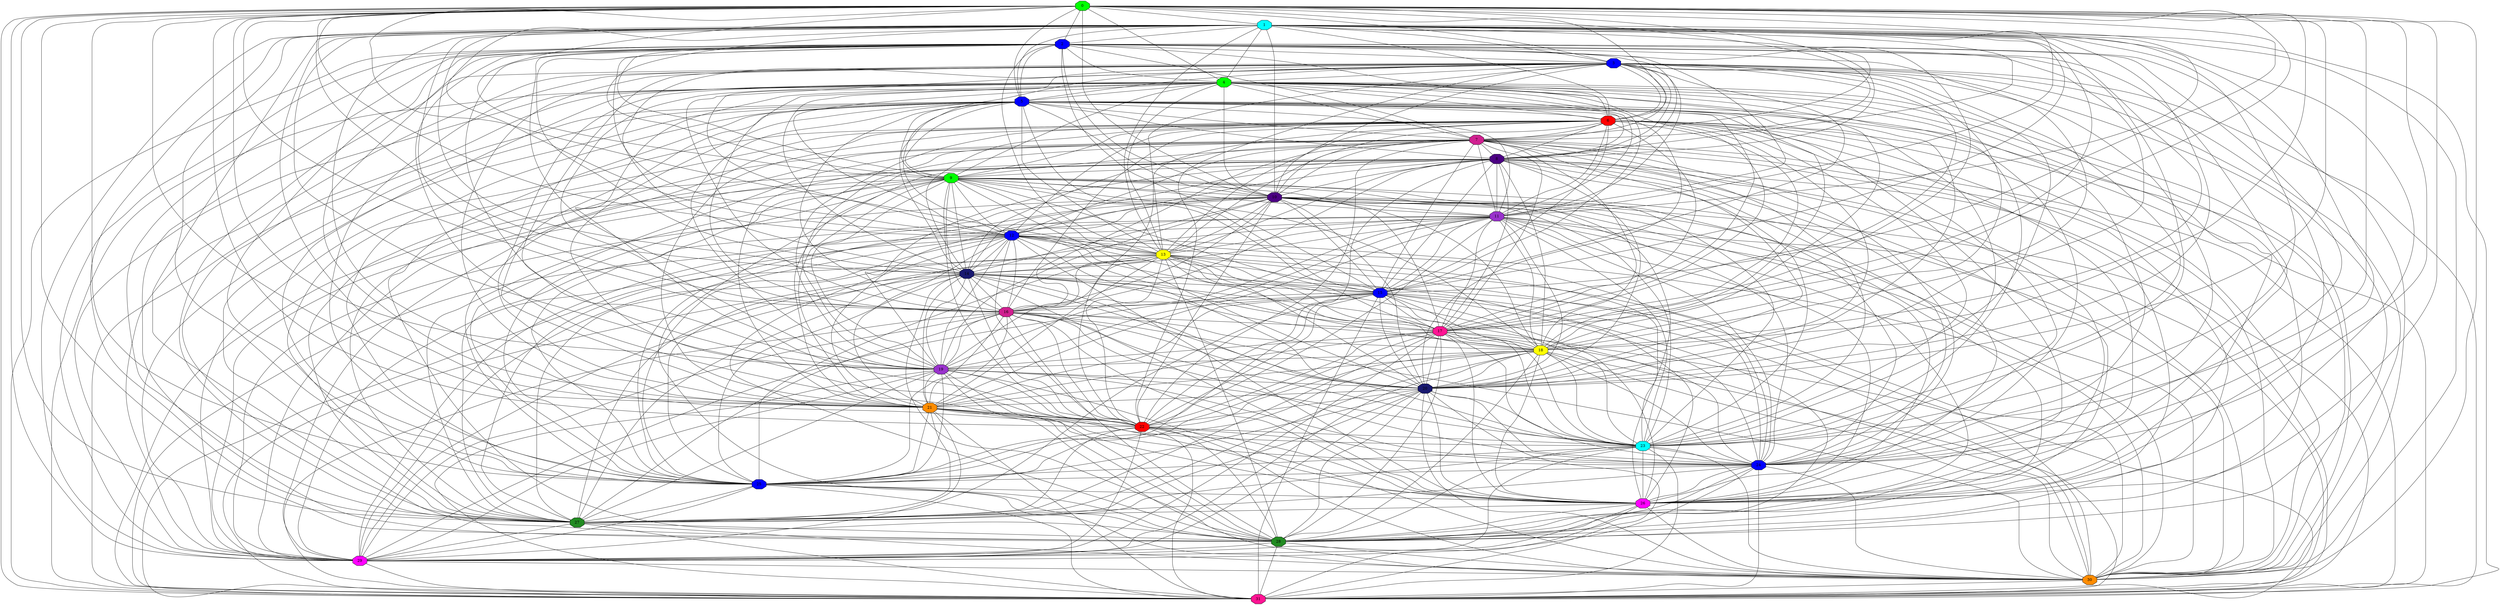 graph G {
  0[shape = octagon, style = filled , fillcolor = green ]
  1[shape = octagon, style = filled , fillcolor = cyan ]
  2[shape = octagon, style = filled , fillcolor = blue ]
  3[shape = octagon, style = filled , fillcolor = blue ]
  4[shape = octagon, style = filled , fillcolor = green ]
  5[shape = octagon, style = filled , fillcolor = blue ]
  6[shape = octagon, style = filled , fillcolor = red ]
  7[shape = octagon, style = filled , fillcolor = violetred ]
  8[shape = octagon, style = filled , fillcolor = indigo ]
  9[shape = octagon, style = filled , fillcolor = green ]
  10[shape = octagon, style = filled , fillcolor = indigo ]
  11[shape = octagon, style = filled , fillcolor = darkorchid ]
  12[shape = octagon, style = filled , fillcolor = blue ]
  13[shape = octagon, style = filled , fillcolor = yellow ]
  14[shape = octagon, style = filled , fillcolor = midnightblue ]
  15[shape = octagon, style = filled , fillcolor = blue ]
  16[shape = octagon, style = filled , fillcolor = violetred ]
  17[shape = octagon, style = filled , fillcolor = deeppink ]
  18[shape = octagon, style = filled , fillcolor = yellow ]
  19[shape = octagon, style = filled , fillcolor = darkorchid ]
  20[shape = octagon, style = filled , fillcolor = midnightblue ]
  21[shape = octagon, style = filled , fillcolor = darkorange ]
  22[shape = octagon, style = filled , fillcolor = red ]
  23[shape = octagon, style = filled , fillcolor = cyan ]
  24[shape = octagon, style = filled , fillcolor = blue ]
  25[shape = octagon, style = filled , fillcolor = blue ]
  26[shape = octagon, style = filled , fillcolor = magenta ]
  27[shape = octagon, style = filled , fillcolor = forestgreen ]
  28[shape = octagon, style = filled , fillcolor = forestgreen ]
  29[shape = octagon, style = filled , fillcolor = magenta ]
  30[shape = octagon, style = filled , fillcolor = darkorange ]
  31[shape = octagon, style = filled , fillcolor = deeppink ]
  "0"--"1";
  "0"--"2";
  "0"--"3";
  "0"--"4";
  "0"--"5";
  "0"--"6";
  "0"--"7";
  "0"--"8";
  "0"--"9";
  "0"--"10";
  "0"--"11";
  "0"--"12";
  "0"--"13";
  "0"--"14";
  "0"--"15";
  "0"--"16";
  "0"--"17";
  "0"--"18";
  "0"--"19";
  "0"--"20";
  "0"--"21";
  "0"--"22";
  "0"--"23";
  "0"--"24";
  "0"--"25";
  "0"--"26";
  "0"--"27";
  "0"--"28";
  "0"--"29";
  "0"--"30";
  "0"--"31";
  "1"--"2";
  "1"--"3";
  "1"--"4";
  "1"--"5";
  "1"--"6";
  "1"--"7";
  "1"--"8";
  "1"--"9";
  "1"--"10";
  "1"--"11";
  "1"--"12";
  "1"--"13";
  "1"--"14";
  "1"--"15";
  "1"--"16";
  "1"--"17";
  "1"--"18";
  "1"--"19";
  "1"--"20";
  "1"--"21";
  "1"--"22";
  "1"--"23";
  "1"--"24";
  "1"--"25";
  "1"--"26";
  "1"--"27";
  "1"--"28";
  "1"--"29";
  "1"--"30";
  "1"--"31";
  "2"--"3";
  "2"--"4";
  "2"--"5";
  "2"--"6";
  "2"--"7";
  "2"--"8";
  "2"--"9";
  "2"--"10";
  "2"--"11";
  "2"--"12";
  "2"--"13";
  "2"--"14";
  "2"--"15";
  "2"--"16";
  "2"--"17";
  "2"--"18";
  "2"--"19";
  "2"--"20";
  "2"--"21";
  "2"--"22";
  "2"--"23";
  "2"--"24";
  "2"--"25";
  "2"--"26";
  "2"--"27";
  "2"--"28";
  "2"--"29";
  "2"--"30";
  "2"--"31";
  "3"--"4";
  "3"--"5";
  "3"--"6";
  "3"--"7";
  "3"--"8";
  "3"--"9";
  "3"--"10";
  "3"--"11";
  "3"--"12";
  "3"--"13";
  "3"--"14";
  "3"--"15";
  "3"--"16";
  "3"--"17";
  "3"--"18";
  "3"--"19";
  "3"--"20";
  "3"--"21";
  "3"--"22";
  "3"--"23";
  "3"--"24";
  "3"--"25";
  "3"--"26";
  "3"--"27";
  "3"--"28";
  "3"--"29";
  "3"--"30";
  "3"--"31";
  "4"--"5";
  "4"--"6";
  "4"--"7";
  "4"--"8";
  "4"--"9";
  "4"--"10";
  "4"--"11";
  "4"--"12";
  "4"--"13";
  "4"--"14";
  "4"--"15";
  "4"--"16";
  "4"--"17";
  "4"--"18";
  "4"--"19";
  "4"--"20";
  "4"--"21";
  "4"--"22";
  "4"--"23";
  "4"--"24";
  "4"--"25";
  "4"--"26";
  "4"--"27";
  "4"--"28";
  "4"--"29";
  "4"--"30";
  "4"--"31";
  "5"--"6";
  "5"--"7";
  "5"--"8";
  "5"--"9";
  "5"--"10";
  "5"--"11";
  "5"--"12";
  "5"--"13";
  "5"--"14";
  "5"--"15";
  "5"--"16";
  "5"--"17";
  "5"--"18";
  "5"--"19";
  "5"--"20";
  "5"--"21";
  "5"--"22";
  "5"--"23";
  "5"--"24";
  "5"--"25";
  "5"--"26";
  "5"--"27";
  "5"--"28";
  "5"--"29";
  "5"--"30";
  "5"--"31";
  "6"--"7";
  "6"--"8";
  "6"--"9";
  "6"--"10";
  "6"--"11";
  "6"--"12";
  "6"--"13";
  "6"--"14";
  "6"--"15";
  "6"--"16";
  "6"--"17";
  "6"--"18";
  "6"--"19";
  "6"--"20";
  "6"--"21";
  "6"--"22";
  "6"--"23";
  "6"--"24";
  "6"--"25";
  "6"--"26";
  "6"--"27";
  "6"--"28";
  "6"--"29";
  "6"--"30";
  "6"--"31";
  "7"--"8";
  "7"--"9";
  "7"--"10";
  "7"--"11";
  "7"--"12";
  "7"--"13";
  "7"--"14";
  "7"--"15";
  "7"--"16";
  "7"--"17";
  "7"--"18";
  "7"--"19";
  "7"--"20";
  "7"--"21";
  "7"--"22";
  "7"--"23";
  "7"--"24";
  "7"--"25";
  "7"--"26";
  "7"--"27";
  "7"--"28";
  "7"--"29";
  "7"--"30";
  "7"--"31";
  "8"--"9";
  "8"--"10";
  "8"--"11";
  "8"--"12";
  "8"--"13";
  "8"--"14";
  "8"--"15";
  "8"--"16";
  "8"--"17";
  "8"--"18";
  "8"--"19";
  "8"--"20";
  "8"--"21";
  "8"--"22";
  "8"--"23";
  "8"--"24";
  "8"--"25";
  "8"--"26";
  "8"--"27";
  "8"--"28";
  "8"--"29";
  "8"--"30";
  "8"--"31";
  "9"--"10";
  "9"--"11";
  "9"--"12";
  "9"--"13";
  "9"--"14";
  "9"--"15";
  "9"--"16";
  "9"--"17";
  "9"--"18";
  "9"--"19";
  "9"--"20";
  "9"--"21";
  "9"--"22";
  "9"--"23";
  "9"--"24";
  "9"--"25";
  "9"--"26";
  "9"--"27";
  "9"--"28";
  "9"--"29";
  "9"--"30";
  "9"--"31";
  "10"--"11";
  "10"--"12";
  "10"--"13";
  "10"--"14";
  "10"--"15";
  "10"--"16";
  "10"--"17";
  "10"--"18";
  "10"--"19";
  "10"--"20";
  "10"--"21";
  "10"--"22";
  "10"--"23";
  "10"--"24";
  "10"--"25";
  "10"--"26";
  "10"--"27";
  "10"--"28";
  "10"--"29";
  "10"--"30";
  "10"--"31";
  "11"--"12";
  "11"--"13";
  "11"--"14";
  "11"--"15";
  "11"--"16";
  "11"--"17";
  "11"--"18";
  "11"--"19";
  "11"--"20";
  "11"--"21";
  "11"--"22";
  "11"--"23";
  "11"--"24";
  "11"--"25";
  "11"--"26";
  "11"--"27";
  "11"--"28";
  "11"--"29";
  "11"--"30";
  "11"--"31";
  "12"--"13";
  "12"--"14";
  "12"--"15";
  "12"--"16";
  "12"--"17";
  "12"--"18";
  "12"--"19";
  "12"--"20";
  "12"--"21";
  "12"--"22";
  "12"--"23";
  "12"--"24";
  "12"--"25";
  "12"--"26";
  "12"--"27";
  "12"--"28";
  "12"--"29";
  "12"--"30";
  "12"--"31";
  "13"--"14";
  "13"--"15";
  "13"--"16";
  "13"--"17";
  "13"--"18";
  "13"--"19";
  "13"--"20";
  "13"--"21";
  "13"--"22";
  "13"--"23";
  "13"--"24";
  "13"--"25";
  "13"--"26";
  "13"--"27";
  "13"--"28";
  "13"--"29";
  "13"--"30";
  "13"--"31";
  "14"--"15";
  "14"--"16";
  "14"--"17";
  "14"--"18";
  "14"--"19";
  "14"--"20";
  "14"--"21";
  "14"--"22";
  "14"--"23";
  "14"--"24";
  "14"--"25";
  "14"--"26";
  "14"--"27";
  "14"--"28";
  "14"--"29";
  "14"--"30";
  "14"--"31";
  "15"--"16";
  "15"--"17";
  "15"--"18";
  "15"--"19";
  "15"--"20";
  "15"--"21";
  "15"--"22";
  "15"--"23";
  "15"--"24";
  "15"--"25";
  "15"--"26";
  "15"--"27";
  "15"--"28";
  "15"--"29";
  "15"--"30";
  "15"--"31";
  "16"--"17";
  "16"--"18";
  "16"--"19";
  "16"--"20";
  "16"--"21";
  "16"--"22";
  "16"--"23";
  "16"--"24";
  "16"--"25";
  "16"--"26";
  "16"--"27";
  "16"--"28";
  "16"--"29";
  "16"--"30";
  "16"--"31";
  "17"--"18";
  "17"--"19";
  "17"--"20";
  "17"--"21";
  "17"--"22";
  "17"--"23";
  "17"--"24";
  "17"--"25";
  "17"--"26";
  "17"--"27";
  "17"--"28";
  "17"--"29";
  "17"--"30";
  "17"--"31";
  "18"--"19";
  "18"--"20";
  "18"--"21";
  "18"--"22";
  "18"--"23";
  "18"--"24";
  "18"--"25";
  "18"--"26";
  "18"--"27";
  "18"--"28";
  "18"--"29";
  "18"--"30";
  "18"--"31";
  "19"--"20";
  "19"--"21";
  "19"--"22";
  "19"--"23";
  "19"--"24";
  "19"--"25";
  "19"--"26";
  "19"--"27";
  "19"--"28";
  "19"--"29";
  "19"--"30";
  "19"--"31";
  "20"--"21";
  "20"--"22";
  "20"--"23";
  "20"--"24";
  "20"--"25";
  "20"--"26";
  "20"--"27";
  "20"--"28";
  "20"--"29";
  "20"--"30";
  "20"--"31";
  "21"--"22";
  "21"--"23";
  "21"--"24";
  "21"--"25";
  "21"--"26";
  "21"--"27";
  "21"--"28";
  "21"--"29";
  "21"--"30";
  "21"--"31";
  "22"--"23";
  "22"--"24";
  "22"--"25";
  "22"--"26";
  "22"--"27";
  "22"--"28";
  "22"--"29";
  "22"--"30";
  "22"--"31";
  "23"--"24";
  "23"--"25";
  "23"--"26";
  "23"--"27";
  "23"--"28";
  "23"--"29";
  "23"--"30";
  "23"--"31";
  "24"--"25";
  "24"--"26";
  "24"--"27";
  "24"--"28";
  "24"--"29";
  "24"--"30";
  "24"--"31";
  "25"--"26";
  "25"--"27";
  "25"--"28";
  "25"--"29";
  "25"--"30";
  "25"--"31";
  "26"--"27";
  "26"--"28";
  "26"--"29";
  "26"--"30";
  "26"--"31";
  "27"--"28";
  "27"--"29";
  "27"--"30";
  "27"--"31";
  "28"--"29";
  "28"--"30";
  "28"--"31";
  "29"--"30";
  "29"--"31";
  "30"--"31";
}

